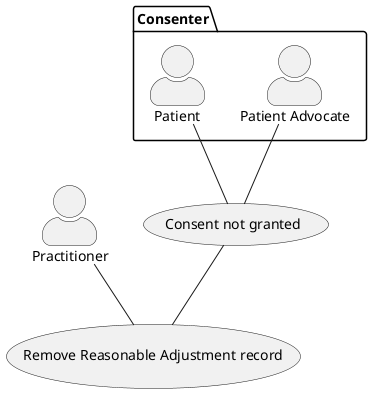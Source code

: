 @startuml

skinparam actorStyle awesome

actor Practitioner as pra
package Consenter {
  actor "Patient Advocate" as pad
  actor Patient as pat
}

usecase  "Consent not granted" as CNG
usecase "Remove Reasonable Adjustment record" as RET

pat -- CNG
pad -- CNG
pra -- RET
CNG -- RET


@enduml
